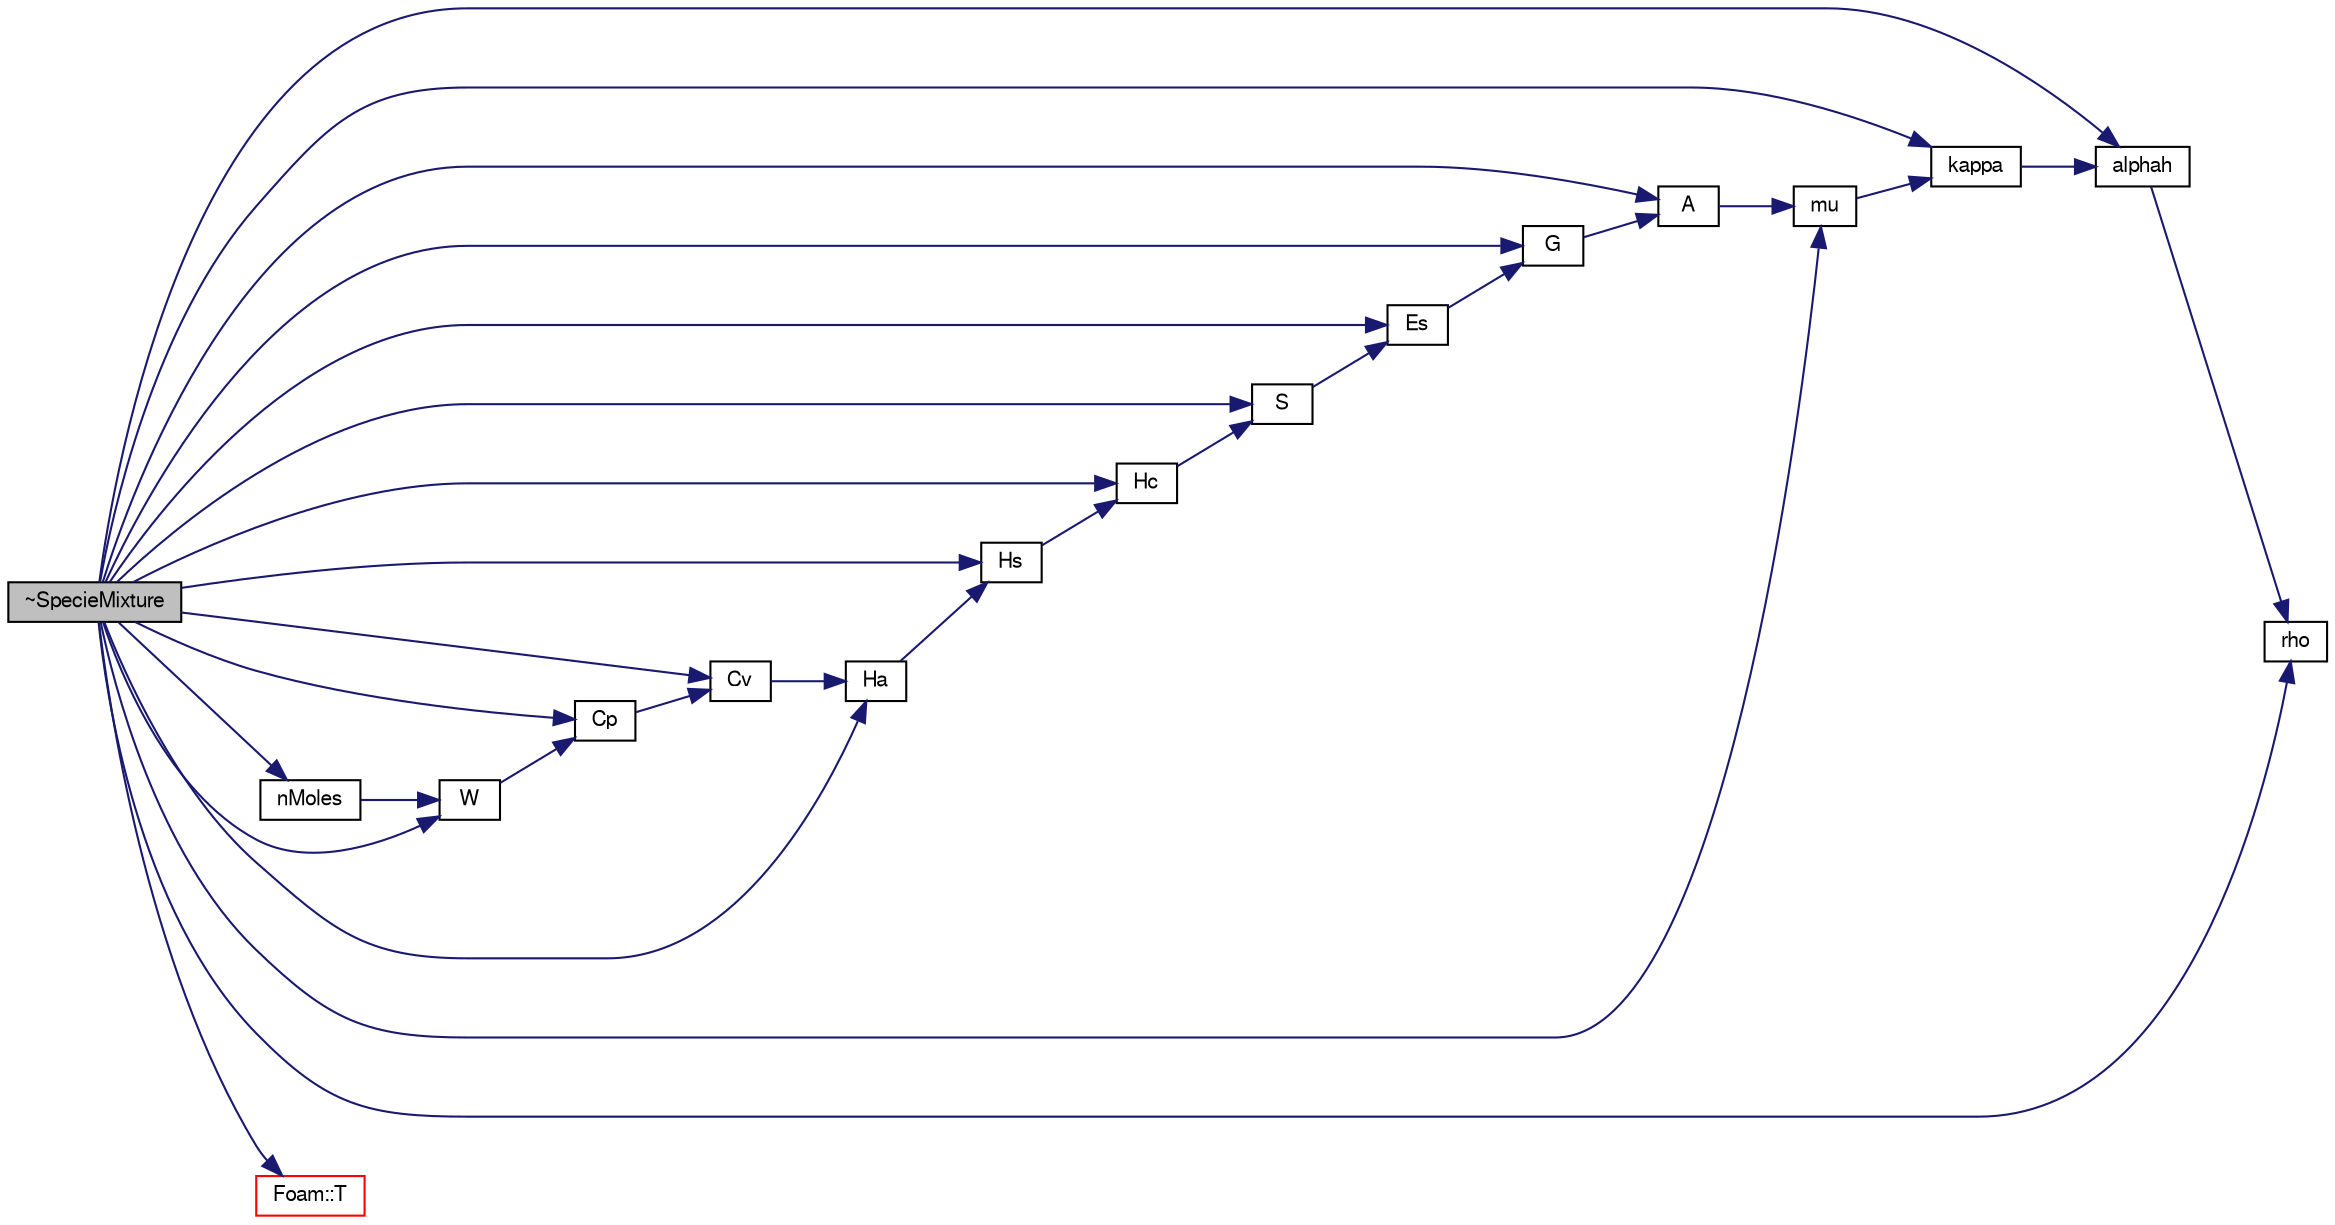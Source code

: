 digraph "~SpecieMixture"
{
  bgcolor="transparent";
  edge [fontname="FreeSans",fontsize="10",labelfontname="FreeSans",labelfontsize="10"];
  node [fontname="FreeSans",fontsize="10",shape=record];
  rankdir="LR";
  Node17 [label="~SpecieMixture",height=0.2,width=0.4,color="black", fillcolor="grey75", style="filled", fontcolor="black"];
  Node17 -> Node18 [color="midnightblue",fontsize="10",style="solid",fontname="FreeSans"];
  Node18 [label="A",height=0.2,width=0.4,color="black",URL="$a30158.html#aa17e45fa89d3fbbd80e75583d8819888",tooltip="Helmholtz free energy [J/kg]. "];
  Node18 -> Node19 [color="midnightblue",fontsize="10",style="solid",fontname="FreeSans"];
  Node19 [label="mu",height=0.2,width=0.4,color="black",URL="$a30158.html#aa4959335e6fdf502bfa4f166f05f6422",tooltip="Dynamic viscosity [kg/m/s]. "];
  Node19 -> Node20 [color="midnightblue",fontsize="10",style="solid",fontname="FreeSans"];
  Node20 [label="kappa",height=0.2,width=0.4,color="black",URL="$a30158.html#ac3ec149e402ad34fb58c4268da7a20f3",tooltip="Thermal conductivity [W/m/K]. "];
  Node20 -> Node21 [color="midnightblue",fontsize="10",style="solid",fontname="FreeSans"];
  Node21 [label="alphah",height=0.2,width=0.4,color="black",URL="$a30158.html#a2d66dd8d3a56f86a02c6fb726b2c72d5",tooltip="Thermal diffusivity of enthalpy [kg/m/s]. "];
  Node21 -> Node22 [color="midnightblue",fontsize="10",style="solid",fontname="FreeSans"];
  Node22 [label="rho",height=0.2,width=0.4,color="black",URL="$a30158.html#ab24a3dfcdc6e521b3fd1d1da8793db7e",tooltip="Density [kg/m3]. "];
  Node17 -> Node21 [color="midnightblue",fontsize="10",style="solid",fontname="FreeSans"];
  Node17 -> Node23 [color="midnightblue",fontsize="10",style="solid",fontname="FreeSans"];
  Node23 [label="Cp",height=0.2,width=0.4,color="black",URL="$a30158.html#a07d697d57507abddd01d32b6ce6601bb",tooltip="Heat capacity at constant pressure [J/(kg K)]. "];
  Node23 -> Node24 [color="midnightblue",fontsize="10",style="solid",fontname="FreeSans"];
  Node24 [label="Cv",height=0.2,width=0.4,color="black",URL="$a30158.html#aaa9193b8b9a41df8616b514c78ac5943",tooltip="Heat capacity at constant volume [J/(kg K)]. "];
  Node24 -> Node25 [color="midnightblue",fontsize="10",style="solid",fontname="FreeSans"];
  Node25 [label="Ha",height=0.2,width=0.4,color="black",URL="$a30158.html#a83777694a8fa843254a0e42b7279a110",tooltip="Absolute enthalpy [J/kg]. "];
  Node25 -> Node26 [color="midnightblue",fontsize="10",style="solid",fontname="FreeSans"];
  Node26 [label="Hs",height=0.2,width=0.4,color="black",URL="$a30158.html#ab8b3f0458d0e9121677b07a445673255",tooltip="Sensible enthalpy [J/kg]. "];
  Node26 -> Node27 [color="midnightblue",fontsize="10",style="solid",fontname="FreeSans"];
  Node27 [label="Hc",height=0.2,width=0.4,color="black",URL="$a30158.html#a2852d80fc1f9d169a7e65f069c7f4291",tooltip="Chemical enthalpy [J/kg]. "];
  Node27 -> Node28 [color="midnightblue",fontsize="10",style="solid",fontname="FreeSans"];
  Node28 [label="S",height=0.2,width=0.4,color="black",URL="$a30158.html#ada69396dc2ec891c657bb77ee8d83652",tooltip="Entropy [J/(kg K)]. "];
  Node28 -> Node29 [color="midnightblue",fontsize="10",style="solid",fontname="FreeSans"];
  Node29 [label="Es",height=0.2,width=0.4,color="black",URL="$a30158.html#aae96954a718ba05ac44318a4200eb4ac",tooltip="Sensible internal energy [J/kg]. "];
  Node29 -> Node30 [color="midnightblue",fontsize="10",style="solid",fontname="FreeSans"];
  Node30 [label="G",height=0.2,width=0.4,color="black",URL="$a30158.html#a248fa1d618028c9404bba12e4d7dd231",tooltip="Gibbs free energy [J/kg]. "];
  Node30 -> Node18 [color="midnightblue",fontsize="10",style="solid",fontname="FreeSans"];
  Node17 -> Node24 [color="midnightblue",fontsize="10",style="solid",fontname="FreeSans"];
  Node17 -> Node29 [color="midnightblue",fontsize="10",style="solid",fontname="FreeSans"];
  Node17 -> Node30 [color="midnightblue",fontsize="10",style="solid",fontname="FreeSans"];
  Node17 -> Node25 [color="midnightblue",fontsize="10",style="solid",fontname="FreeSans"];
  Node17 -> Node27 [color="midnightblue",fontsize="10",style="solid",fontname="FreeSans"];
  Node17 -> Node26 [color="midnightblue",fontsize="10",style="solid",fontname="FreeSans"];
  Node17 -> Node20 [color="midnightblue",fontsize="10",style="solid",fontname="FreeSans"];
  Node17 -> Node19 [color="midnightblue",fontsize="10",style="solid",fontname="FreeSans"];
  Node17 -> Node31 [color="midnightblue",fontsize="10",style="solid",fontname="FreeSans"];
  Node31 [label="nMoles",height=0.2,width=0.4,color="black",URL="$a30158.html#a607bf506db560f3654aa26796d5f401a",tooltip="Number of moles []. "];
  Node31 -> Node32 [color="midnightblue",fontsize="10",style="solid",fontname="FreeSans"];
  Node32 [label="W",height=0.2,width=0.4,color="black",URL="$a30158.html#aacb83c0900039acc4151bb7f61ae0601",tooltip="Molecular weight [kg/kmol]. "];
  Node32 -> Node23 [color="midnightblue",fontsize="10",style="solid",fontname="FreeSans"];
  Node17 -> Node22 [color="midnightblue",fontsize="10",style="solid",fontname="FreeSans"];
  Node17 -> Node28 [color="midnightblue",fontsize="10",style="solid",fontname="FreeSans"];
  Node17 -> Node33 [color="midnightblue",fontsize="10",style="solid",fontname="FreeSans"];
  Node33 [label="Foam::T",height=0.2,width=0.4,color="red",URL="$a21124.html#ae57fda0abb14bb0944947c463c6e09d4"];
  Node17 -> Node32 [color="midnightblue",fontsize="10",style="solid",fontname="FreeSans"];
}
